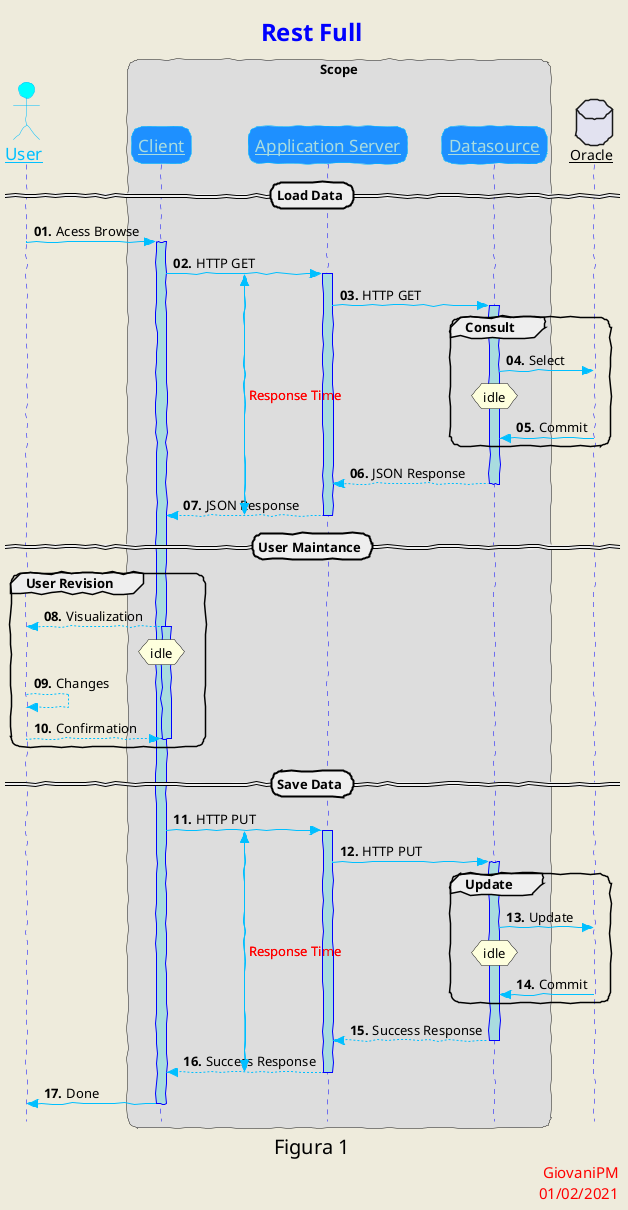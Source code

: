 @startuml

!pragma teoz true

<style>
title {
  HorizontalAlignment center
  FontSize 24
  FontColor blue
}

header {
  HorizontalAlignment center
  FontSize 26
  FontColor purple
}

footer {
  HorizontalAlignment right
  FontSize 15
  FontColor red
}

legend {
  FontSize 30
  BackGroundColor yellow
  Margin 30
  Padding 50
}

caption {
  FontSize 20
  FontColor black
}
</style>

skinparam backgroundColor #EEEBDC
skinparam handwritten true
autonumber "<b>00."
skinparam style strictuml
skinparam roundcorner 20
skinparam sequenceParticipant underline
skinparam maxMessageSize 200

skinparam sequence{
    ArrowColor DeepSkyBlue
    ActorBorderColor DeepSkyBlue
    LifeLineBorderColor blue
    LifeLineBackgroundColor #A9DCDF
    
    ParticipantBorderColor DeepSkyBlue
    ParticipantBackgroundColor DodgerBlue
    ParticipantFontName Impact
    ParticipantFontSize 17
    ParticipantFontColor #A9DCDF
    
    ActorBackgroundColor aqua
    ActorFontColor DeepSkyBlue
    ActorFontSize 17
    ActorFontName Aapex
}

Title "Rest Full"
Footer "GiovaniPM\n01/02/2021"
Caption "Figura 1"

actor User as U
box "Scope"
    participant "Client" as A
    participant "Application Server" as B
    participant "Datasource" as C
end box
database Oracle as O

== Load Data ==

U -> A: Acess Browse
activate A

{q1} A -> B: HTTP GET
activate B

B -> C: HTTP GET
activate C

group Consult

    C -> O: Select

    hnote over C: idle

    O -> C: Commit

end

C --> B: JSON Response
deactivate C

{q2} B --> A: JSON Response
deactivate B

== User Maintance ==

group User Revision

    A --> U: Visualization
    activate A

    hnote over A: idle

    U --> U: Changes

    U --> A: Confirmation
    deactivate A
    
end

== Save Data ==

{q3} A -> B: HTTP PUT
activate B

B -> C: HTTP PUT
activate C

group Update

    C -> O: Update

    hnote over C: idle

    O -> C: Commit

end

C --> B: Success Response
deactivate C

{q4} B --> A: Success Response
deactivate B

A -> U: Done
deactivate A

{q1} <-> {q2} : <color #red>Response Time</color>
{q3} <-> {q4} : <color #red>Response Time</color>

@enduml